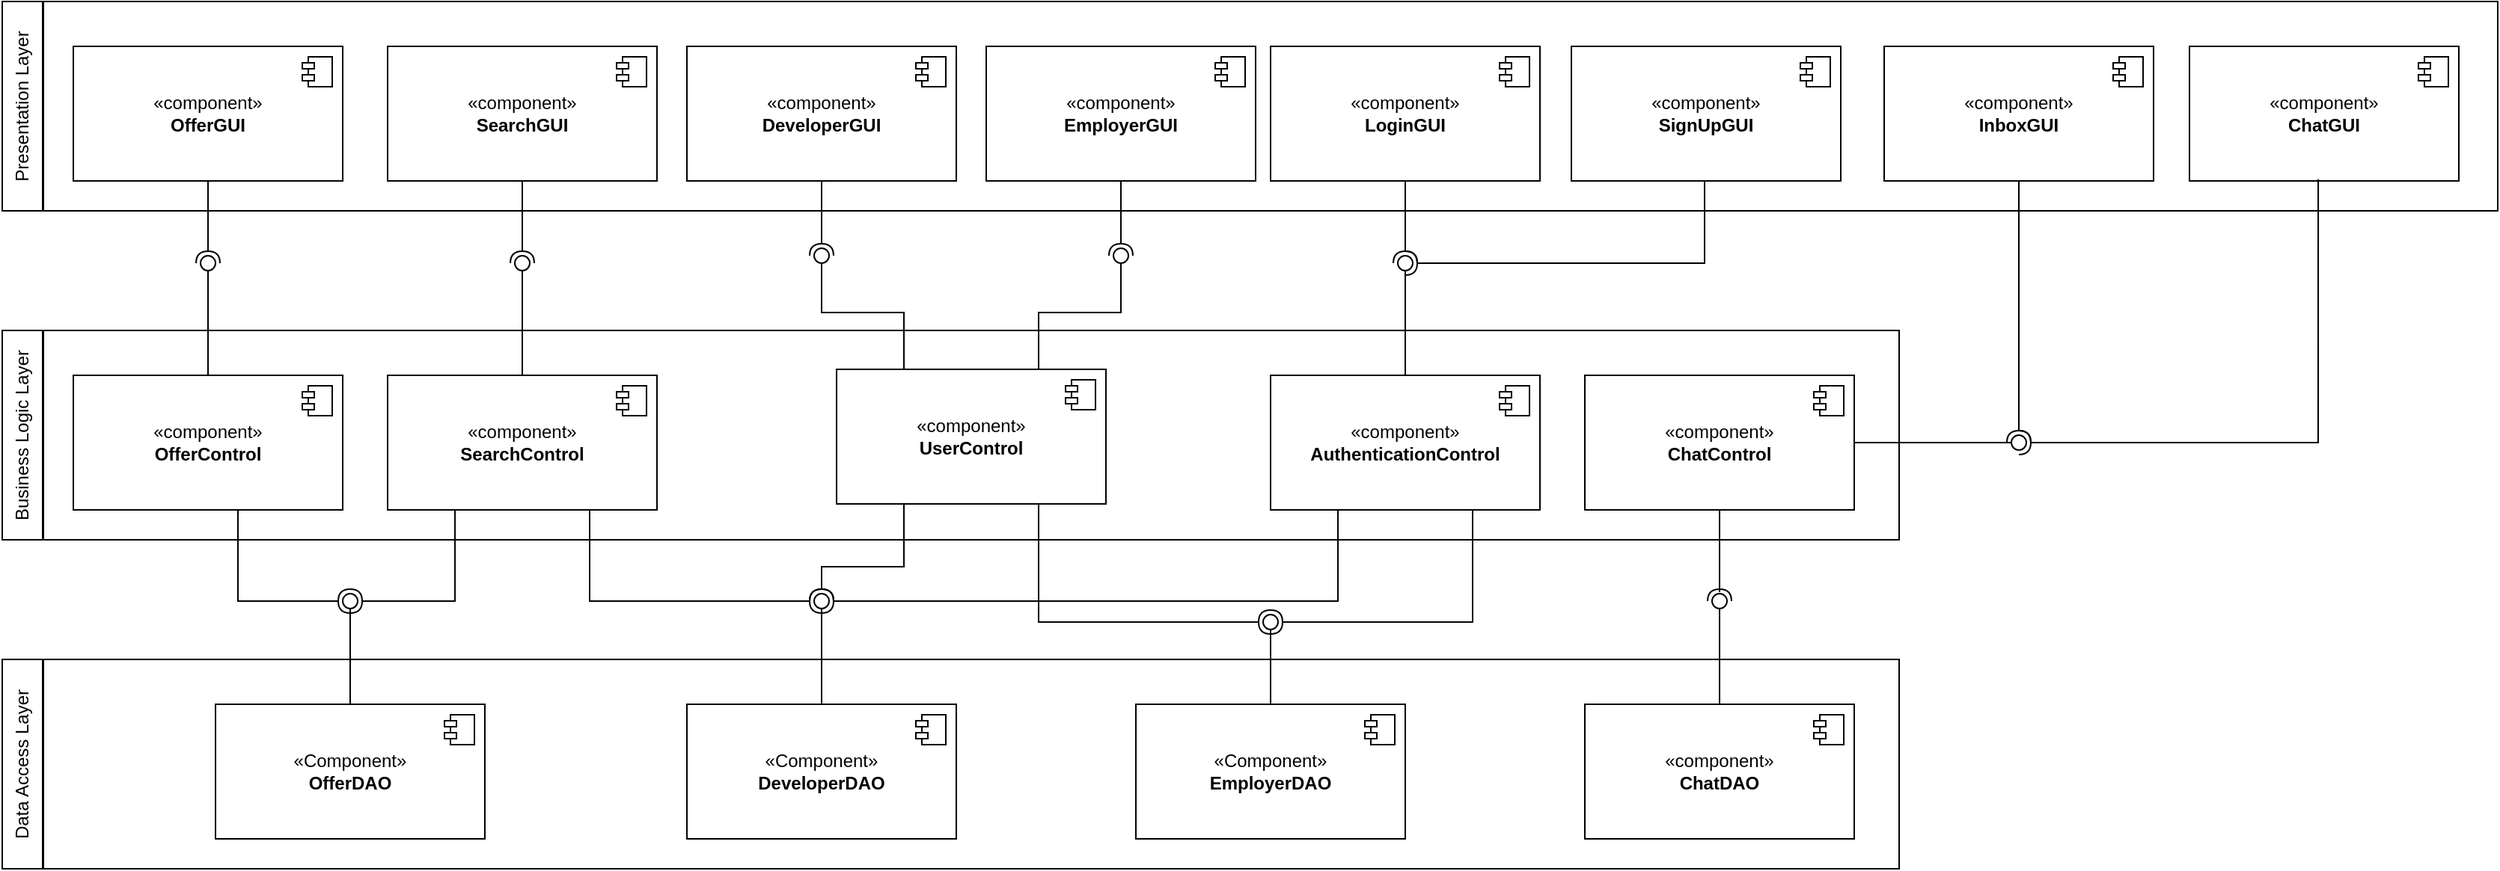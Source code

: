 <mxfile version="22.1.2" type="device">
  <diagram name="Page-1" id="b5b7bab2-c9e2-2cf4-8b2a-24fd1a2a6d21">
    <mxGraphModel dx="1833" dy="1170" grid="0" gridSize="10" guides="1" tooltips="1" connect="1" arrows="1" fold="1" page="0" pageScale="1" pageWidth="827" pageHeight="1169" background="none" math="0" shadow="0">
      <root>
        <mxCell id="0" />
        <mxCell id="1" parent="0" />
        <mxCell id="RFTkVhOzcL3C026ARIEq-14" value="" style="rounded=0;whiteSpace=wrap;html=1;imageWidth=140;" vertex="1" parent="1">
          <mxGeometry x="40" y="60" width="1640" height="140" as="geometry" />
        </mxCell>
        <mxCell id="RFTkVhOzcL3C026ARIEq-8" value="" style="rounded=0;whiteSpace=wrap;html=1;imageWidth=140;" vertex="1" parent="1">
          <mxGeometry x="40" y="280" width="1240" height="140" as="geometry" />
        </mxCell>
        <mxCell id="RFTkVhOzcL3C026ARIEq-9" value="" style="rounded=0;whiteSpace=wrap;html=1;imageWidth=140;" vertex="1" parent="1">
          <mxGeometry x="40" y="500" width="1240" height="140" as="geometry" />
        </mxCell>
        <mxCell id="4hjQzBS3B8wGqRVhp3q0-3" value="«component»&lt;br&gt;&lt;b&gt;OfferGUI&lt;/b&gt;" style="html=1;dropTarget=0;whiteSpace=wrap;" parent="1" vertex="1">
          <mxGeometry x="60" y="90" width="180" height="90" as="geometry" />
        </mxCell>
        <mxCell id="4hjQzBS3B8wGqRVhp3q0-4" value="" style="shape=module;jettyWidth=8;jettyHeight=4;" parent="4hjQzBS3B8wGqRVhp3q0-3" vertex="1">
          <mxGeometry x="1" width="20" height="20" relative="1" as="geometry">
            <mxPoint x="-27" y="7" as="offset" />
          </mxGeometry>
        </mxCell>
        <mxCell id="4hjQzBS3B8wGqRVhp3q0-7" value="«Component»&lt;br&gt;&lt;b&gt;OfferDAO&lt;/b&gt;" style="html=1;dropTarget=0;whiteSpace=wrap;" parent="1" vertex="1">
          <mxGeometry x="155" y="530" width="180" height="90" as="geometry" />
        </mxCell>
        <mxCell id="4hjQzBS3B8wGqRVhp3q0-8" value="" style="shape=module;jettyWidth=8;jettyHeight=4;" parent="4hjQzBS3B8wGqRVhp3q0-7" vertex="1">
          <mxGeometry x="1" width="20" height="20" relative="1" as="geometry">
            <mxPoint x="-27" y="7" as="offset" />
          </mxGeometry>
        </mxCell>
        <mxCell id="4hjQzBS3B8wGqRVhp3q0-10" value="«Component»&lt;br&gt;&lt;b&gt;DeveloperDAO&lt;/b&gt;" style="html=1;dropTarget=0;whiteSpace=wrap;" parent="1" vertex="1">
          <mxGeometry x="470" y="530" width="180" height="90" as="geometry" />
        </mxCell>
        <mxCell id="4hjQzBS3B8wGqRVhp3q0-11" value="" style="shape=module;jettyWidth=8;jettyHeight=4;" parent="4hjQzBS3B8wGqRVhp3q0-10" vertex="1">
          <mxGeometry x="1" width="20" height="20" relative="1" as="geometry">
            <mxPoint x="-27" y="7" as="offset" />
          </mxGeometry>
        </mxCell>
        <mxCell id="4hjQzBS3B8wGqRVhp3q0-18" value="«component»&lt;br&gt;&lt;b&gt;EmployerGUI&lt;/b&gt;" style="html=1;dropTarget=0;whiteSpace=wrap;" parent="1" vertex="1">
          <mxGeometry x="670" y="90" width="180" height="90" as="geometry" />
        </mxCell>
        <mxCell id="4hjQzBS3B8wGqRVhp3q0-19" value="" style="shape=module;jettyWidth=8;jettyHeight=4;" parent="4hjQzBS3B8wGqRVhp3q0-18" vertex="1">
          <mxGeometry x="1" width="20" height="20" relative="1" as="geometry">
            <mxPoint x="-27" y="7" as="offset" />
          </mxGeometry>
        </mxCell>
        <mxCell id="4hjQzBS3B8wGqRVhp3q0-20" value="«component»&lt;br&gt;&lt;b&gt;DeveloperGUI&lt;/b&gt;" style="html=1;dropTarget=0;whiteSpace=wrap;" parent="1" vertex="1">
          <mxGeometry x="470" y="90" width="180" height="90" as="geometry" />
        </mxCell>
        <mxCell id="4hjQzBS3B8wGqRVhp3q0-21" value="" style="shape=module;jettyWidth=8;jettyHeight=4;" parent="4hjQzBS3B8wGqRVhp3q0-20" vertex="1">
          <mxGeometry x="1" width="20" height="20" relative="1" as="geometry">
            <mxPoint x="-27" y="7" as="offset" />
          </mxGeometry>
        </mxCell>
        <mxCell id="4hjQzBS3B8wGqRVhp3q0-22" value="«component»&lt;br&gt;&lt;b&gt;LoginGUI&lt;/b&gt;" style="html=1;dropTarget=0;whiteSpace=wrap;" parent="1" vertex="1">
          <mxGeometry x="860" y="90" width="180" height="90" as="geometry" />
        </mxCell>
        <mxCell id="4hjQzBS3B8wGqRVhp3q0-23" value="" style="shape=module;jettyWidth=8;jettyHeight=4;" parent="4hjQzBS3B8wGqRVhp3q0-22" vertex="1">
          <mxGeometry x="1" width="20" height="20" relative="1" as="geometry">
            <mxPoint x="-27" y="7" as="offset" />
          </mxGeometry>
        </mxCell>
        <mxCell id="4hjQzBS3B8wGqRVhp3q0-25" value="«component»&lt;br&gt;&lt;b&gt;SignUpGUI&lt;/b&gt;" style="html=1;dropTarget=0;whiteSpace=wrap;" parent="1" vertex="1">
          <mxGeometry x="1061" y="90" width="180" height="90" as="geometry" />
        </mxCell>
        <mxCell id="4hjQzBS3B8wGqRVhp3q0-26" value="" style="shape=module;jettyWidth=8;jettyHeight=4;" parent="4hjQzBS3B8wGqRVhp3q0-25" vertex="1">
          <mxGeometry x="1" width="20" height="20" relative="1" as="geometry">
            <mxPoint x="-27" y="7" as="offset" />
          </mxGeometry>
        </mxCell>
        <mxCell id="4hjQzBS3B8wGqRVhp3q0-27" value="«component»&lt;br&gt;&lt;b&gt;InboxGUI&lt;/b&gt;" style="html=1;dropTarget=0;whiteSpace=wrap;" parent="1" vertex="1">
          <mxGeometry x="1270" y="90" width="180" height="90" as="geometry" />
        </mxCell>
        <mxCell id="4hjQzBS3B8wGqRVhp3q0-28" value="" style="shape=module;jettyWidth=8;jettyHeight=4;" parent="4hjQzBS3B8wGqRVhp3q0-27" vertex="1">
          <mxGeometry x="1" width="20" height="20" relative="1" as="geometry">
            <mxPoint x="-27" y="7" as="offset" />
          </mxGeometry>
        </mxCell>
        <mxCell id="4hjQzBS3B8wGqRVhp3q0-29" value="«component»&lt;br&gt;&lt;b&gt;ChatGUI&lt;/b&gt;" style="html=1;dropTarget=0;whiteSpace=wrap;" parent="1" vertex="1">
          <mxGeometry x="1474" y="90" width="180" height="90" as="geometry" />
        </mxCell>
        <mxCell id="4hjQzBS3B8wGqRVhp3q0-30" value="" style="shape=module;jettyWidth=8;jettyHeight=4;" parent="4hjQzBS3B8wGqRVhp3q0-29" vertex="1">
          <mxGeometry x="1" width="20" height="20" relative="1" as="geometry">
            <mxPoint x="-27" y="7" as="offset" />
          </mxGeometry>
        </mxCell>
        <mxCell id="O_cc4rlv1EW-NWDAQmC--1" value="«component»&lt;br&gt;&lt;b&gt;OfferControl&lt;/b&gt;" style="html=1;dropTarget=0;whiteSpace=wrap;" parent="1" vertex="1">
          <mxGeometry x="60" y="310" width="180" height="90" as="geometry" />
        </mxCell>
        <mxCell id="O_cc4rlv1EW-NWDAQmC--2" value="" style="shape=module;jettyWidth=8;jettyHeight=4;" parent="O_cc4rlv1EW-NWDAQmC--1" vertex="1">
          <mxGeometry x="1" width="20" height="20" relative="1" as="geometry">
            <mxPoint x="-27" y="7" as="offset" />
          </mxGeometry>
        </mxCell>
        <mxCell id="O_cc4rlv1EW-NWDAQmC--3" value="«component»&lt;br&gt;&lt;b&gt;SearchControl&lt;/b&gt;" style="html=1;dropTarget=0;whiteSpace=wrap;" parent="1" vertex="1">
          <mxGeometry x="270" y="310" width="180" height="90" as="geometry" />
        </mxCell>
        <mxCell id="O_cc4rlv1EW-NWDAQmC--4" value="" style="shape=module;jettyWidth=8;jettyHeight=4;" parent="O_cc4rlv1EW-NWDAQmC--3" vertex="1">
          <mxGeometry x="1" width="20" height="20" relative="1" as="geometry">
            <mxPoint x="-27" y="7" as="offset" />
          </mxGeometry>
        </mxCell>
        <mxCell id="O_cc4rlv1EW-NWDAQmC--5" value="«component»&lt;br&gt;&lt;b&gt;ChatControl&lt;/b&gt;" style="html=1;dropTarget=0;whiteSpace=wrap;" parent="1" vertex="1">
          <mxGeometry x="1070" y="310" width="180" height="90" as="geometry" />
        </mxCell>
        <mxCell id="O_cc4rlv1EW-NWDAQmC--6" value="" style="shape=module;jettyWidth=8;jettyHeight=4;" parent="O_cc4rlv1EW-NWDAQmC--5" vertex="1">
          <mxGeometry x="1" width="20" height="20" relative="1" as="geometry">
            <mxPoint x="-27" y="7" as="offset" />
          </mxGeometry>
        </mxCell>
        <mxCell id="O_cc4rlv1EW-NWDAQmC--7" value="«component»&lt;br&gt;&lt;b&gt;AuthenticationControl&lt;/b&gt;" style="html=1;dropTarget=0;whiteSpace=wrap;" parent="1" vertex="1">
          <mxGeometry x="860" y="310" width="180" height="90" as="geometry" />
        </mxCell>
        <mxCell id="O_cc4rlv1EW-NWDAQmC--8" value="" style="shape=module;jettyWidth=8;jettyHeight=4;" parent="O_cc4rlv1EW-NWDAQmC--7" vertex="1">
          <mxGeometry x="1" width="20" height="20" relative="1" as="geometry">
            <mxPoint x="-27" y="7" as="offset" />
          </mxGeometry>
        </mxCell>
        <mxCell id="vZ2CN4wMhGTW3bv5hmPA-1" value="«component»&lt;br&gt;&lt;b&gt;SearchGUI&lt;br&gt;&lt;/b&gt;" style="html=1;dropTarget=0;whiteSpace=wrap;" parent="1" vertex="1">
          <mxGeometry x="270" y="90" width="180" height="90" as="geometry" />
        </mxCell>
        <mxCell id="vZ2CN4wMhGTW3bv5hmPA-2" value="" style="shape=module;jettyWidth=8;jettyHeight=4;" parent="vZ2CN4wMhGTW3bv5hmPA-1" vertex="1">
          <mxGeometry x="1" width="20" height="20" relative="1" as="geometry">
            <mxPoint x="-27" y="7" as="offset" />
          </mxGeometry>
        </mxCell>
        <mxCell id="vZ2CN4wMhGTW3bv5hmPA-11" value="«Component»&lt;br&gt;&lt;b&gt;EmployerDAO&lt;/b&gt;" style="html=1;dropTarget=0;whiteSpace=wrap;" parent="1" vertex="1">
          <mxGeometry x="770" y="530" width="180" height="90" as="geometry" />
        </mxCell>
        <mxCell id="vZ2CN4wMhGTW3bv5hmPA-12" value="" style="shape=module;jettyWidth=8;jettyHeight=4;" parent="vZ2CN4wMhGTW3bv5hmPA-11" vertex="1">
          <mxGeometry x="1" width="20" height="20" relative="1" as="geometry">
            <mxPoint x="-27" y="7" as="offset" />
          </mxGeometry>
        </mxCell>
        <mxCell id="vZ2CN4wMhGTW3bv5hmPA-15" value="«component»&lt;br&gt;&lt;b&gt;UserControl&lt;/b&gt;" style="html=1;dropTarget=0;whiteSpace=wrap;" parent="1" vertex="1">
          <mxGeometry x="570" y="306" width="180" height="90" as="geometry" />
        </mxCell>
        <mxCell id="vZ2CN4wMhGTW3bv5hmPA-16" value="" style="shape=module;jettyWidth=8;jettyHeight=4;" parent="vZ2CN4wMhGTW3bv5hmPA-15" vertex="1">
          <mxGeometry x="1" width="20" height="20" relative="1" as="geometry">
            <mxPoint x="-27" y="7" as="offset" />
          </mxGeometry>
        </mxCell>
        <mxCell id="vZ2CN4wMhGTW3bv5hmPA-23" value="«component»&lt;br&gt;&lt;b&gt;ChatDAO&lt;/b&gt;" style="html=1;dropTarget=0;whiteSpace=wrap;" parent="1" vertex="1">
          <mxGeometry x="1070" y="530" width="180" height="90" as="geometry" />
        </mxCell>
        <mxCell id="vZ2CN4wMhGTW3bv5hmPA-24" value="" style="shape=module;jettyWidth=8;jettyHeight=4;" parent="vZ2CN4wMhGTW3bv5hmPA-23" vertex="1">
          <mxGeometry x="1" width="20" height="20" relative="1" as="geometry">
            <mxPoint x="-27" y="7" as="offset" />
          </mxGeometry>
        </mxCell>
        <mxCell id="vZ2CN4wMhGTW3bv5hmPA-47" value="" style="rounded=0;orthogonalLoop=1;jettySize=auto;html=1;endArrow=halfCircle;endFill=0;endSize=6;strokeWidth=1;sketch=0;exitX=0.5;exitY=1;exitDx=0;exitDy=0;" parent="1" source="vZ2CN4wMhGTW3bv5hmPA-1" target="vZ2CN4wMhGTW3bv5hmPA-49" edge="1">
          <mxGeometry relative="1" as="geometry">
            <mxPoint x="780" y="245" as="sourcePoint" />
          </mxGeometry>
        </mxCell>
        <mxCell id="vZ2CN4wMhGTW3bv5hmPA-48" value="" style="rounded=0;orthogonalLoop=1;jettySize=auto;html=1;endArrow=oval;endFill=0;sketch=0;sourcePerimeterSpacing=0;targetPerimeterSpacing=0;endSize=10;exitX=0.5;exitY=0;exitDx=0;exitDy=0;entryX=-0.129;entryY=0.329;entryDx=0;entryDy=0;entryPerimeter=0;" parent="1" source="O_cc4rlv1EW-NWDAQmC--3" target="vZ2CN4wMhGTW3bv5hmPA-49" edge="1">
          <mxGeometry relative="1" as="geometry">
            <mxPoint x="740" y="245" as="sourcePoint" />
          </mxGeometry>
        </mxCell>
        <mxCell id="vZ2CN4wMhGTW3bv5hmPA-49" value="" style="ellipse;whiteSpace=wrap;html=1;align=center;aspect=fixed;fillColor=none;strokeColor=none;resizable=0;perimeter=centerPerimeter;rotatable=0;allowArrows=0;points=[];outlineConnect=1;" parent="1" vertex="1">
          <mxGeometry x="355" y="230" width="10" height="10" as="geometry" />
        </mxCell>
        <mxCell id="vZ2CN4wMhGTW3bv5hmPA-50" value="" style="rounded=0;orthogonalLoop=1;jettySize=auto;html=1;endArrow=halfCircle;endFill=0;endSize=6;strokeWidth=1;sketch=0;exitX=0.5;exitY=1;exitDx=0;exitDy=0;" parent="1" source="vZ2CN4wMhGTW3bv5hmPA-56" target="vZ2CN4wMhGTW3bv5hmPA-52" edge="1">
          <mxGeometry relative="1" as="geometry">
            <mxPoint x="970" y="235" as="sourcePoint" />
          </mxGeometry>
        </mxCell>
        <mxCell id="vZ2CN4wMhGTW3bv5hmPA-51" value="" style="rounded=0;orthogonalLoop=1;jettySize=auto;html=1;endArrow=oval;endFill=0;sketch=0;sourcePerimeterSpacing=0;targetPerimeterSpacing=0;endSize=10;exitX=0.5;exitY=0;exitDx=0;exitDy=0;" parent="1" source="O_cc4rlv1EW-NWDAQmC--7" target="vZ2CN4wMhGTW3bv5hmPA-52" edge="1">
          <mxGeometry relative="1" as="geometry">
            <mxPoint x="930" y="235" as="sourcePoint" />
          </mxGeometry>
        </mxCell>
        <mxCell id="vZ2CN4wMhGTW3bv5hmPA-52" value="" style="ellipse;whiteSpace=wrap;html=1;align=center;aspect=fixed;fillColor=none;strokeColor=none;resizable=0;perimeter=centerPerimeter;rotatable=0;allowArrows=0;points=[];outlineConnect=1;" parent="1" vertex="1">
          <mxGeometry x="945" y="230" width="10" height="10" as="geometry" />
        </mxCell>
        <mxCell id="vZ2CN4wMhGTW3bv5hmPA-55" value="" style="rounded=0;orthogonalLoop=1;jettySize=auto;html=1;endArrow=halfCircle;endFill=0;endSize=6;strokeWidth=1;sketch=0;fontSize=12;" parent="1" target="vZ2CN4wMhGTW3bv5hmPA-56" edge="1">
          <mxGeometry relative="1" as="geometry">
            <mxPoint x="1150" y="180" as="sourcePoint" />
            <Array as="points">
              <mxPoint x="1150" y="235" />
            </Array>
          </mxGeometry>
        </mxCell>
        <mxCell id="vZ2CN4wMhGTW3bv5hmPA-58" value="" style="rounded=0;orthogonalLoop=1;jettySize=auto;html=1;endArrow=halfCircle;endFill=0;endSize=6;strokeWidth=1;sketch=0;exitX=0.478;exitY=0.988;exitDx=0;exitDy=0;exitPerimeter=0;" parent="1" source="4hjQzBS3B8wGqRVhp3q0-29" target="vZ2CN4wMhGTW3bv5hmPA-60" edge="1">
          <mxGeometry relative="1" as="geometry">
            <mxPoint x="1440" y="355" as="sourcePoint" />
            <Array as="points">
              <mxPoint x="1560" y="355" />
            </Array>
          </mxGeometry>
        </mxCell>
        <mxCell id="vZ2CN4wMhGTW3bv5hmPA-59" value="" style="rounded=0;orthogonalLoop=1;jettySize=auto;html=1;endArrow=oval;endFill=0;sketch=0;sourcePerimeterSpacing=0;targetPerimeterSpacing=0;endSize=10;exitX=1;exitY=0.5;exitDx=0;exitDy=0;" parent="1" source="O_cc4rlv1EW-NWDAQmC--5" target="vZ2CN4wMhGTW3bv5hmPA-60" edge="1">
          <mxGeometry relative="1" as="geometry">
            <mxPoint x="1400" y="355" as="sourcePoint" />
          </mxGeometry>
        </mxCell>
        <mxCell id="vZ2CN4wMhGTW3bv5hmPA-60" value="" style="ellipse;whiteSpace=wrap;html=1;align=center;aspect=fixed;fillColor=none;strokeColor=none;resizable=0;perimeter=centerPerimeter;rotatable=0;allowArrows=0;points=[];outlineConnect=1;" parent="1" vertex="1">
          <mxGeometry x="1355" y="350" width="10" height="10" as="geometry" />
        </mxCell>
        <mxCell id="vZ2CN4wMhGTW3bv5hmPA-62" value="" style="ellipse;whiteSpace=wrap;html=1;align=center;aspect=fixed;fillColor=none;strokeColor=none;resizable=0;perimeter=centerPerimeter;rotatable=0;allowArrows=0;points=[];outlineConnect=1;" parent="1" vertex="1">
          <mxGeometry x="1430" y="310" width="10" height="10" as="geometry" />
        </mxCell>
        <mxCell id="vZ2CN4wMhGTW3bv5hmPA-63" value="" style="rounded=0;orthogonalLoop=1;jettySize=auto;html=1;endArrow=halfCircle;endFill=0;endSize=6;strokeWidth=1;sketch=0;fontSize=12;exitX=0.5;exitY=1;exitDx=0;exitDy=0;" parent="1" source="4hjQzBS3B8wGqRVhp3q0-27" target="vZ2CN4wMhGTW3bv5hmPA-64" edge="1">
          <mxGeometry relative="1" as="geometry">
            <mxPoint x="1420" y="250" as="sourcePoint" />
            <Array as="points">
              <mxPoint x="1360" y="250" />
            </Array>
          </mxGeometry>
        </mxCell>
        <mxCell id="vZ2CN4wMhGTW3bv5hmPA-64" value="" style="ellipse;whiteSpace=wrap;html=1;align=center;aspect=fixed;fillColor=none;strokeColor=none;resizable=0;perimeter=centerPerimeter;rotatable=0;allowArrows=0;points=[];outlineConnect=1;" parent="1" vertex="1">
          <mxGeometry x="1355" y="350" width="10" height="10" as="geometry" />
        </mxCell>
        <mxCell id="vZ2CN4wMhGTW3bv5hmPA-65" value="" style="rounded=0;orthogonalLoop=1;jettySize=auto;html=1;endArrow=halfCircle;endFill=0;endSize=6;strokeWidth=1;sketch=0;exitX=0.5;exitY=1;exitDx=0;exitDy=0;" parent="1" source="4hjQzBS3B8wGqRVhp3q0-3" target="vZ2CN4wMhGTW3bv5hmPA-67" edge="1">
          <mxGeometry relative="1" as="geometry">
            <mxPoint x="170" y="235" as="sourcePoint" />
          </mxGeometry>
        </mxCell>
        <mxCell id="vZ2CN4wMhGTW3bv5hmPA-66" value="" style="rounded=0;orthogonalLoop=1;jettySize=auto;html=1;endArrow=oval;endFill=0;sketch=0;sourcePerimeterSpacing=0;targetPerimeterSpacing=0;endSize=10;" parent="1" source="O_cc4rlv1EW-NWDAQmC--1" target="vZ2CN4wMhGTW3bv5hmPA-67" edge="1">
          <mxGeometry relative="1" as="geometry">
            <mxPoint x="130" y="235" as="sourcePoint" />
          </mxGeometry>
        </mxCell>
        <mxCell id="vZ2CN4wMhGTW3bv5hmPA-67" value="" style="ellipse;whiteSpace=wrap;html=1;align=center;aspect=fixed;fillColor=none;strokeColor=none;resizable=0;perimeter=centerPerimeter;rotatable=0;allowArrows=0;points=[];outlineConnect=1;" parent="1" vertex="1">
          <mxGeometry x="145" y="230" width="10" height="10" as="geometry" />
        </mxCell>
        <mxCell id="vZ2CN4wMhGTW3bv5hmPA-68" value="" style="rounded=0;orthogonalLoop=1;jettySize=auto;html=1;endArrow=halfCircle;endFill=0;endSize=6;strokeWidth=1;sketch=0;exitX=0.5;exitY=1;exitDx=0;exitDy=0;" parent="1" source="4hjQzBS3B8wGqRVhp3q0-22" target="vZ2CN4wMhGTW3bv5hmPA-56" edge="1">
          <mxGeometry relative="1" as="geometry">
            <mxPoint x="950" y="180" as="sourcePoint" />
            <mxPoint x="950" y="245" as="targetPoint" />
          </mxGeometry>
        </mxCell>
        <mxCell id="vZ2CN4wMhGTW3bv5hmPA-56" value="" style="ellipse;whiteSpace=wrap;html=1;align=center;aspect=fixed;fillColor=none;strokeColor=none;resizable=0;perimeter=centerPerimeter;rotatable=0;allowArrows=0;points=[];outlineConnect=1;" parent="1" vertex="1">
          <mxGeometry x="945" y="230" width="10" height="10" as="geometry" />
        </mxCell>
        <mxCell id="vZ2CN4wMhGTW3bv5hmPA-70" value="" style="ellipse;whiteSpace=wrap;html=1;align=center;aspect=fixed;fillColor=none;strokeColor=none;resizable=0;perimeter=centerPerimeter;rotatable=0;allowArrows=0;points=[];outlineConnect=1;" parent="1" vertex="1">
          <mxGeometry x="945" y="230" width="10" height="10" as="geometry" />
        </mxCell>
        <mxCell id="vZ2CN4wMhGTW3bv5hmPA-87" value="" style="rounded=0;orthogonalLoop=1;jettySize=auto;html=1;endArrow=halfCircle;endFill=0;endSize=6;strokeWidth=1;sketch=0;exitX=0.25;exitY=1;exitDx=0;exitDy=0;edgeStyle=orthogonalEdgeStyle;" parent="1" source="O_cc4rlv1EW-NWDAQmC--3" target="vZ2CN4wMhGTW3bv5hmPA-89" edge="1">
          <mxGeometry relative="1" as="geometry">
            <mxPoint x="400" y="455" as="sourcePoint" />
            <Array as="points">
              <mxPoint x="315" y="461" />
            </Array>
          </mxGeometry>
        </mxCell>
        <mxCell id="vZ2CN4wMhGTW3bv5hmPA-88" value="" style="rounded=0;orthogonalLoop=1;jettySize=auto;html=1;endArrow=oval;endFill=0;sketch=0;sourcePerimeterSpacing=0;targetPerimeterSpacing=0;endSize=10;exitX=0.5;exitY=0;exitDx=0;exitDy=0;" parent="1" source="4hjQzBS3B8wGqRVhp3q0-7" target="vZ2CN4wMhGTW3bv5hmPA-89" edge="1">
          <mxGeometry relative="1" as="geometry">
            <mxPoint x="360" y="455" as="sourcePoint" />
          </mxGeometry>
        </mxCell>
        <mxCell id="vZ2CN4wMhGTW3bv5hmPA-89" value="" style="ellipse;whiteSpace=wrap;html=1;align=center;aspect=fixed;fillColor=none;strokeColor=none;resizable=0;perimeter=centerPerimeter;rotatable=0;allowArrows=0;points=[];outlineConnect=1;" parent="1" vertex="1">
          <mxGeometry x="240" y="456" width="10" height="10" as="geometry" />
        </mxCell>
        <mxCell id="vZ2CN4wMhGTW3bv5hmPA-93" value="" style="rounded=0;orthogonalLoop=1;jettySize=auto;html=1;endArrow=oval;endFill=0;sketch=0;sourcePerimeterSpacing=0;targetPerimeterSpacing=0;endSize=10;exitX=0.5;exitY=0;exitDx=0;exitDy=0;" parent="1" source="4hjQzBS3B8wGqRVhp3q0-10" target="vZ2CN4wMhGTW3bv5hmPA-94" edge="1">
          <mxGeometry relative="1" as="geometry">
            <mxPoint x="500" y="455" as="sourcePoint" />
          </mxGeometry>
        </mxCell>
        <mxCell id="vZ2CN4wMhGTW3bv5hmPA-94" value="" style="ellipse;whiteSpace=wrap;html=1;align=center;aspect=fixed;fillColor=none;strokeColor=none;resizable=0;perimeter=centerPerimeter;rotatable=0;allowArrows=0;points=[];outlineConnect=1;" parent="1" vertex="1">
          <mxGeometry x="555" y="456" width="10" height="10" as="geometry" />
        </mxCell>
        <mxCell id="vZ2CN4wMhGTW3bv5hmPA-96" value="" style="rounded=0;orthogonalLoop=1;jettySize=auto;html=1;endArrow=oval;endFill=0;sketch=0;sourcePerimeterSpacing=0;targetPerimeterSpacing=0;endSize=10;exitX=0.5;exitY=0;exitDx=0;exitDy=0;" parent="1" source="vZ2CN4wMhGTW3bv5hmPA-11" target="vZ2CN4wMhGTW3bv5hmPA-97" edge="1">
          <mxGeometry relative="1" as="geometry">
            <mxPoint x="880" y="445" as="sourcePoint" />
          </mxGeometry>
        </mxCell>
        <mxCell id="vZ2CN4wMhGTW3bv5hmPA-100" value="" style="ellipse;whiteSpace=wrap;html=1;align=center;aspect=fixed;fillColor=none;strokeColor=none;resizable=0;perimeter=centerPerimeter;rotatable=0;allowArrows=0;points=[];outlineConnect=1;" parent="1" vertex="1">
          <mxGeometry x="945" y="456" width="10" height="10" as="geometry" />
        </mxCell>
        <mxCell id="vZ2CN4wMhGTW3bv5hmPA-101" value="" style="rounded=0;orthogonalLoop=1;jettySize=auto;html=1;endArrow=halfCircle;endFill=0;endSize=6;strokeWidth=1;sketch=0;exitX=0.5;exitY=1;exitDx=0;exitDy=0;" parent="1" source="O_cc4rlv1EW-NWDAQmC--5" target="vZ2CN4wMhGTW3bv5hmPA-103" edge="1">
          <mxGeometry relative="1" as="geometry">
            <mxPoint x="1200" y="455" as="sourcePoint" />
            <Array as="points">
              <mxPoint x="1160" y="455" />
            </Array>
          </mxGeometry>
        </mxCell>
        <mxCell id="vZ2CN4wMhGTW3bv5hmPA-102" value="" style="rounded=0;orthogonalLoop=1;jettySize=auto;html=1;endArrow=oval;endFill=0;sketch=0;sourcePerimeterSpacing=0;targetPerimeterSpacing=0;endSize=10;exitX=0.5;exitY=0;exitDx=0;exitDy=0;" parent="1" source="vZ2CN4wMhGTW3bv5hmPA-23" target="vZ2CN4wMhGTW3bv5hmPA-103" edge="1">
          <mxGeometry relative="1" as="geometry">
            <mxPoint x="1160" y="455" as="sourcePoint" />
          </mxGeometry>
        </mxCell>
        <mxCell id="vZ2CN4wMhGTW3bv5hmPA-103" value="" style="ellipse;whiteSpace=wrap;html=1;align=center;aspect=fixed;fillColor=none;strokeColor=none;resizable=0;perimeter=centerPerimeter;rotatable=0;allowArrows=0;points=[];outlineConnect=1;" parent="1" vertex="1">
          <mxGeometry x="1155" y="456" width="10" height="10" as="geometry" />
        </mxCell>
        <mxCell id="vZ2CN4wMhGTW3bv5hmPA-114" value="" style="ellipse;whiteSpace=wrap;html=1;align=center;aspect=fixed;fillColor=none;strokeColor=none;resizable=0;perimeter=centerPerimeter;rotatable=0;allowArrows=0;points=[];outlineConnect=1;" parent="1" vertex="1">
          <mxGeometry x="555" y="456" width="10" height="10" as="geometry" />
        </mxCell>
        <mxCell id="vZ2CN4wMhGTW3bv5hmPA-117" value="" style="ellipse;whiteSpace=wrap;html=1;align=center;aspect=fixed;fillColor=none;strokeColor=none;resizable=0;perimeter=centerPerimeter;rotatable=0;allowArrows=0;points=[];outlineConnect=1;" parent="1" vertex="1">
          <mxGeometry x="945" y="456" width="10" height="10" as="geometry" />
        </mxCell>
        <mxCell id="vZ2CN4wMhGTW3bv5hmPA-119" value="" style="ellipse;whiteSpace=wrap;html=1;align=center;aspect=fixed;fillColor=none;strokeColor=none;resizable=0;perimeter=centerPerimeter;rotatable=0;allowArrows=0;points=[];outlineConnect=1;" parent="1" vertex="1">
          <mxGeometry x="945" y="456" width="10" height="10" as="geometry" />
        </mxCell>
        <mxCell id="vZ2CN4wMhGTW3bv5hmPA-140" value="" style="ellipse;whiteSpace=wrap;html=1;align=center;aspect=fixed;fillColor=none;strokeColor=none;resizable=0;perimeter=centerPerimeter;rotatable=0;allowArrows=0;points=[];outlineConnect=1;" parent="1" vertex="1">
          <mxGeometry x="555" y="456" width="10" height="10" as="geometry" />
        </mxCell>
        <mxCell id="_HC3MCcnosiCHFK4Tdls-2" value="" style="ellipse;whiteSpace=wrap;html=1;align=center;aspect=fixed;fillColor=none;strokeColor=none;resizable=0;perimeter=centerPerimeter;rotatable=0;allowArrows=0;points=[];outlineConnect=1;" parent="1" vertex="1">
          <mxGeometry x="855" y="470" width="10" height="10" as="geometry" />
        </mxCell>
        <mxCell id="_HC3MCcnosiCHFK4Tdls-3" value="" style="rounded=0;orthogonalLoop=1;jettySize=auto;html=1;endArrow=halfCircle;endFill=0;endSize=6;strokeWidth=1;sketch=0;fontSize=12;edgeStyle=orthogonalEdgeStyle;exitX=0.25;exitY=1;exitDx=0;exitDy=0;" parent="1" source="O_cc4rlv1EW-NWDAQmC--7" target="_HC3MCcnosiCHFK4Tdls-4" edge="1">
          <mxGeometry relative="1" as="geometry">
            <mxPoint x="580" y="475" as="sourcePoint" />
            <Array as="points">
              <mxPoint x="905" y="461" />
            </Array>
          </mxGeometry>
        </mxCell>
        <mxCell id="_HC3MCcnosiCHFK4Tdls-4" value="" style="ellipse;whiteSpace=wrap;html=1;align=center;aspect=fixed;fillColor=none;strokeColor=none;resizable=0;perimeter=centerPerimeter;rotatable=0;allowArrows=0;points=[];outlineConnect=1;" parent="1" vertex="1">
          <mxGeometry x="555" y="456" width="10" height="10" as="geometry" />
        </mxCell>
        <mxCell id="_HC3MCcnosiCHFK4Tdls-5" value="" style="rounded=0;orthogonalLoop=1;jettySize=auto;html=1;endArrow=halfCircle;endFill=0;endSize=6;strokeWidth=1;sketch=0;fontSize=12;edgeStyle=orthogonalEdgeStyle;exitX=0.5;exitY=1;exitDx=0;exitDy=0;" parent="1" target="_HC3MCcnosiCHFK4Tdls-6" edge="1">
          <mxGeometry relative="1" as="geometry">
            <mxPoint x="170" y="400" as="sourcePoint" />
            <Array as="points">
              <mxPoint x="170" y="461" />
            </Array>
          </mxGeometry>
        </mxCell>
        <mxCell id="_HC3MCcnosiCHFK4Tdls-6" value="" style="ellipse;whiteSpace=wrap;html=1;align=center;aspect=fixed;fillColor=none;strokeColor=none;resizable=0;perimeter=centerPerimeter;rotatable=0;allowArrows=0;points=[];outlineConnect=1;" parent="1" vertex="1">
          <mxGeometry x="240" y="456" width="10" height="10" as="geometry" />
        </mxCell>
        <mxCell id="_HC3MCcnosiCHFK4Tdls-8" value="" style="ellipse;whiteSpace=wrap;html=1;align=center;aspect=fixed;fillColor=none;strokeColor=none;resizable=0;perimeter=centerPerimeter;rotatable=0;allowArrows=0;points=[];outlineConnect=1;" parent="1" vertex="1">
          <mxGeometry x="355" y="230" width="10" height="10" as="geometry" />
        </mxCell>
        <mxCell id="_HC3MCcnosiCHFK4Tdls-10" value="" style="ellipse;whiteSpace=wrap;html=1;align=center;aspect=fixed;fillColor=none;strokeColor=none;resizable=0;perimeter=centerPerimeter;rotatable=0;allowArrows=0;points=[];outlineConnect=1;" parent="1" vertex="1">
          <mxGeometry x="355" y="230" width="10" height="10" as="geometry" />
        </mxCell>
        <mxCell id="3Ar8F-vP3MKCaAao-7d8-3" value="" style="rounded=0;orthogonalLoop=1;jettySize=auto;html=1;endArrow=halfCircle;endFill=0;endSize=6;strokeWidth=1;sketch=0;fontSize=12;edgeStyle=orthogonalEdgeStyle;exitX=0.25;exitY=1;exitDx=0;exitDy=0;" parent="1" source="vZ2CN4wMhGTW3bv5hmPA-15" target="3Ar8F-vP3MKCaAao-7d8-4" edge="1">
          <mxGeometry relative="1" as="geometry">
            <mxPoint x="570" y="422" as="sourcePoint" />
            <Array as="points">
              <mxPoint x="615" y="438" />
              <mxPoint x="560" y="438" />
            </Array>
          </mxGeometry>
        </mxCell>
        <mxCell id="3Ar8F-vP3MKCaAao-7d8-4" value="" style="ellipse;whiteSpace=wrap;html=1;align=center;aspect=fixed;fillColor=none;strokeColor=none;resizable=0;perimeter=centerPerimeter;rotatable=0;allowArrows=0;points=[];outlineConnect=1;" parent="1" vertex="1">
          <mxGeometry x="555" y="456" width="10" height="10" as="geometry" />
        </mxCell>
        <mxCell id="3Ar8F-vP3MKCaAao-7d8-6" value="" style="ellipse;whiteSpace=wrap;html=1;align=center;aspect=fixed;fillColor=none;strokeColor=none;resizable=0;perimeter=centerPerimeter;rotatable=0;allowArrows=0;points=[];outlineConnect=1;" parent="1" vertex="1">
          <mxGeometry x="660" y="441" width="10" height="10" as="geometry" />
        </mxCell>
        <mxCell id="3Ar8F-vP3MKCaAao-7d8-7" value="" style="rounded=0;orthogonalLoop=1;jettySize=auto;html=1;endArrow=halfCircle;endFill=0;endSize=6;strokeWidth=1;sketch=0;edgeStyle=orthogonalEdgeStyle;exitX=0.5;exitY=1;exitDx=0;exitDy=0;" parent="1" source="4hjQzBS3B8wGqRVhp3q0-18" target="3Ar8F-vP3MKCaAao-7d8-9" edge="1">
          <mxGeometry relative="1" as="geometry">
            <mxPoint x="770" y="239" as="sourcePoint" />
          </mxGeometry>
        </mxCell>
        <mxCell id="3Ar8F-vP3MKCaAao-7d8-8" value="" style="rounded=0;orthogonalLoop=1;jettySize=auto;html=1;endArrow=oval;endFill=0;sketch=0;sourcePerimeterSpacing=0;targetPerimeterSpacing=0;endSize=10;edgeStyle=orthogonalEdgeStyle;exitX=0.75;exitY=0;exitDx=0;exitDy=0;" parent="1" source="vZ2CN4wMhGTW3bv5hmPA-15" target="3Ar8F-vP3MKCaAao-7d8-9" edge="1">
          <mxGeometry relative="1" as="geometry">
            <mxPoint x="730" y="239" as="sourcePoint" />
            <Array as="points">
              <mxPoint x="705" y="268" />
              <mxPoint x="760" y="268" />
            </Array>
          </mxGeometry>
        </mxCell>
        <mxCell id="3Ar8F-vP3MKCaAao-7d8-9" value="" style="ellipse;whiteSpace=wrap;html=1;align=center;aspect=fixed;fillColor=none;strokeColor=none;resizable=0;perimeter=centerPerimeter;rotatable=0;allowArrows=0;points=[];outlineConnect=1;" parent="1" vertex="1">
          <mxGeometry x="755" y="225" width="10" height="10" as="geometry" />
        </mxCell>
        <mxCell id="3Ar8F-vP3MKCaAao-7d8-10" value="" style="rounded=0;orthogonalLoop=1;jettySize=auto;html=1;endArrow=halfCircle;endFill=0;endSize=6;strokeWidth=1;sketch=0;edgeStyle=orthogonalEdgeStyle;exitX=0.5;exitY=1;exitDx=0;exitDy=0;" parent="1" source="4hjQzBS3B8wGqRVhp3q0-20" target="3Ar8F-vP3MKCaAao-7d8-12" edge="1">
          <mxGeometry relative="1" as="geometry">
            <mxPoint x="580" y="230" as="sourcePoint" />
          </mxGeometry>
        </mxCell>
        <mxCell id="3Ar8F-vP3MKCaAao-7d8-11" value="" style="rounded=0;orthogonalLoop=1;jettySize=auto;html=1;endArrow=oval;endFill=0;sketch=0;sourcePerimeterSpacing=0;targetPerimeterSpacing=0;endSize=10;edgeStyle=orthogonalEdgeStyle;exitX=0.25;exitY=0;exitDx=0;exitDy=0;" parent="1" source="vZ2CN4wMhGTW3bv5hmPA-15" target="3Ar8F-vP3MKCaAao-7d8-12" edge="1">
          <mxGeometry relative="1" as="geometry">
            <mxPoint x="540" y="230" as="sourcePoint" />
            <Array as="points">
              <mxPoint x="615" y="268" />
              <mxPoint x="560" y="268" />
            </Array>
          </mxGeometry>
        </mxCell>
        <mxCell id="3Ar8F-vP3MKCaAao-7d8-12" value="" style="ellipse;whiteSpace=wrap;html=1;align=center;aspect=fixed;fillColor=none;strokeColor=none;resizable=0;perimeter=centerPerimeter;rotatable=0;allowArrows=0;points=[];outlineConnect=1;" parent="1" vertex="1">
          <mxGeometry x="555" y="225" width="10" height="10" as="geometry" />
        </mxCell>
        <mxCell id="RFTkVhOzcL3C026ARIEq-1" value="" style="rounded=0;orthogonalLoop=1;jettySize=auto;html=1;endArrow=halfCircle;endFill=0;endSize=6;strokeWidth=1;sketch=0;fontSize=12;entryX=0.567;entryY=0.967;entryDx=0;entryDy=0;entryPerimeter=0;exitX=0.75;exitY=1;exitDx=0;exitDy=0;edgeStyle=orthogonalEdgeStyle;" edge="1" target="3Ar8F-vP3MKCaAao-7d8-4" parent="1" source="O_cc4rlv1EW-NWDAQmC--3">
          <mxGeometry relative="1" as="geometry">
            <mxPoint x="438" y="416" as="sourcePoint" />
            <Array as="points">
              <mxPoint x="405" y="461" />
            </Array>
          </mxGeometry>
        </mxCell>
        <mxCell id="RFTkVhOzcL3C026ARIEq-2" value="" style="ellipse;whiteSpace=wrap;html=1;align=center;aspect=fixed;fillColor=none;strokeColor=none;resizable=0;perimeter=centerPerimeter;rotatable=0;allowArrows=0;points=[];outlineConnect=1;" vertex="1" parent="1">
          <mxGeometry x="413" y="411" width="10" height="10" as="geometry" />
        </mxCell>
        <mxCell id="vZ2CN4wMhGTW3bv5hmPA-97" value="" style="ellipse;whiteSpace=wrap;html=1;align=center;aspect=fixed;fillColor=none;strokeColor=none;resizable=0;perimeter=centerPerimeter;rotatable=0;allowArrows=0;points=[];outlineConnect=1;" parent="1" vertex="1">
          <mxGeometry x="855" y="470" width="10" height="10" as="geometry" />
        </mxCell>
        <mxCell id="RFTkVhOzcL3C026ARIEq-4" value="" style="rounded=0;orthogonalLoop=1;jettySize=auto;html=1;endArrow=halfCircle;endFill=0;endSize=6;strokeWidth=1;sketch=0;fontSize=12;exitX=0.75;exitY=1;exitDx=0;exitDy=0;edgeStyle=orthogonalEdgeStyle;" edge="1" target="vZ2CN4wMhGTW3bv5hmPA-97" parent="1" source="vZ2CN4wMhGTW3bv5hmPA-15">
          <mxGeometry relative="1" as="geometry">
            <mxPoint x="846" y="431" as="sourcePoint" />
            <Array as="points">
              <mxPoint x="705" y="475" />
            </Array>
          </mxGeometry>
        </mxCell>
        <mxCell id="RFTkVhOzcL3C026ARIEq-5" value="" style="ellipse;whiteSpace=wrap;html=1;align=center;aspect=fixed;fillColor=none;strokeColor=none;resizable=0;perimeter=centerPerimeter;rotatable=0;allowArrows=0;points=[];outlineConnect=1;" vertex="1" parent="1">
          <mxGeometry x="821" y="426" width="10" height="10" as="geometry" />
        </mxCell>
        <mxCell id="RFTkVhOzcL3C026ARIEq-6" value="" style="rounded=0;orthogonalLoop=1;jettySize=auto;html=1;endArrow=halfCircle;endFill=0;endSize=6;strokeWidth=1;sketch=0;fontSize=12;exitX=0.75;exitY=1;exitDx=0;exitDy=0;edgeStyle=orthogonalEdgeStyle;" edge="1" target="vZ2CN4wMhGTW3bv5hmPA-97" parent="1" source="O_cc4rlv1EW-NWDAQmC--7">
          <mxGeometry relative="1" as="geometry">
            <mxPoint x="982" y="429" as="sourcePoint" />
            <Array as="points">
              <mxPoint x="995" y="475" />
            </Array>
          </mxGeometry>
        </mxCell>
        <mxCell id="RFTkVhOzcL3C026ARIEq-7" value="" style="ellipse;whiteSpace=wrap;html=1;align=center;aspect=fixed;fillColor=none;strokeColor=none;resizable=0;perimeter=centerPerimeter;rotatable=0;allowArrows=0;points=[];outlineConnect=1;" vertex="1" parent="1">
          <mxGeometry x="957" y="424" width="10" height="10" as="geometry" />
        </mxCell>
        <mxCell id="RFTkVhOzcL3C026ARIEq-11" value="Data Access Layer" style="html=1;whiteSpace=wrap;rotation=-90;" vertex="1" parent="1">
          <mxGeometry x="-44" y="556.5" width="140" height="27" as="geometry" />
        </mxCell>
        <mxCell id="RFTkVhOzcL3C026ARIEq-12" value="Business Logic Layer" style="html=1;whiteSpace=wrap;rotation=-90;" vertex="1" parent="1">
          <mxGeometry x="-44" y="336.5" width="140" height="27" as="geometry" />
        </mxCell>
        <mxCell id="RFTkVhOzcL3C026ARIEq-13" value="Presentation Layer" style="html=1;whiteSpace=wrap;rotation=-90;" vertex="1" parent="1">
          <mxGeometry x="-44" y="116.5" width="140" height="27" as="geometry" />
        </mxCell>
      </root>
    </mxGraphModel>
  </diagram>
</mxfile>
